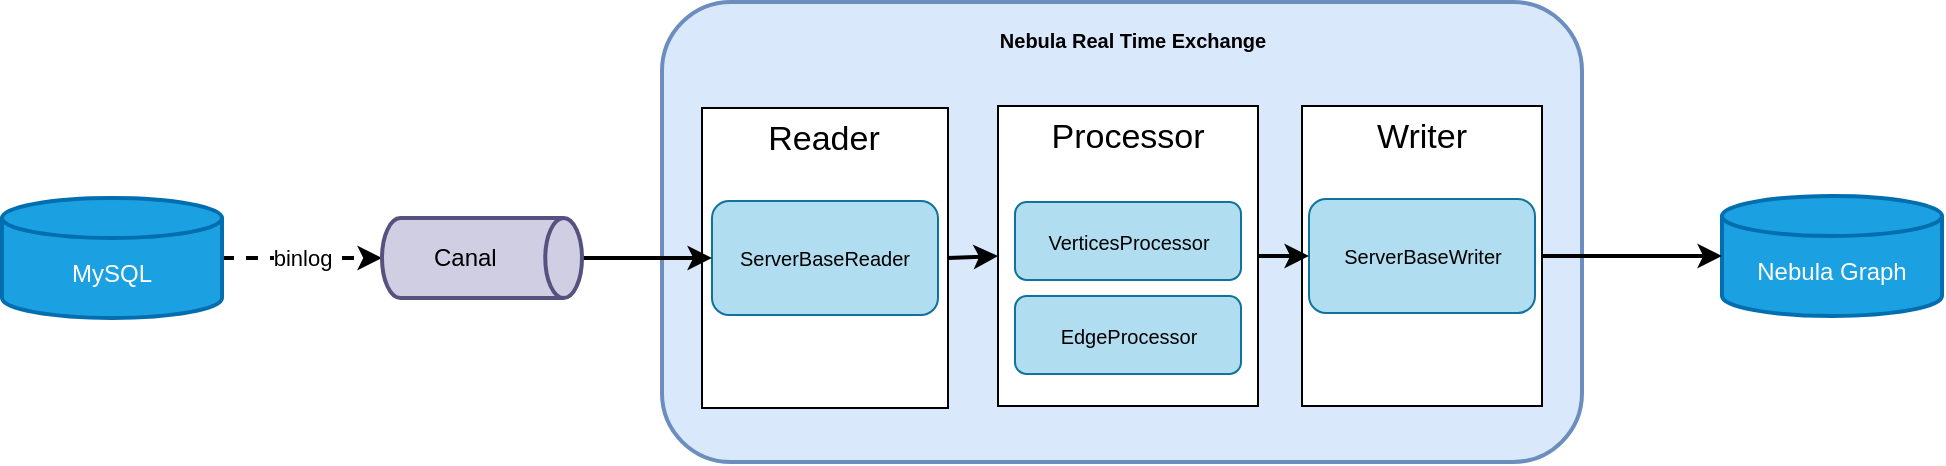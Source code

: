 <mxfile version="18.1.2" type="github">
  <diagram id="eqWuLY_z4YQiVNft02pO" name="Page-1">
    <mxGraphModel dx="2042" dy="645" grid="1" gridSize="10" guides="1" tooltips="1" connect="1" arrows="1" fold="1" page="1" pageScale="1" pageWidth="827" pageHeight="1169" math="0" shadow="0">
      <root>
        <mxCell id="0" />
        <mxCell id="1" parent="0" />
        <mxCell id="wQNlvQCzxhob11wY_32o-38" value="" style="group" vertex="1" connectable="0" parent="1">
          <mxGeometry x="-450" y="112" width="470" height="230" as="geometry" />
        </mxCell>
        <mxCell id="wQNlvQCzxhob11wY_32o-6" value="" style="rounded=1;whiteSpace=wrap;html=1;fillColor=#dae8fc;strokeWidth=2;strokeColor=#6c8ebf;" vertex="1" parent="wQNlvQCzxhob11wY_32o-38">
          <mxGeometry width="460" height="230" as="geometry" />
        </mxCell>
        <mxCell id="wQNlvQCzxhob11wY_32o-7" value="&lt;font style=&quot;font-size: 10px;&quot;&gt;Nebula Real Time Exchange&lt;/font&gt;" style="text;strokeColor=none;fillColor=none;html=1;fontSize=24;fontStyle=1;verticalAlign=middle;align=center;rounded=1;" vertex="1" parent="wQNlvQCzxhob11wY_32o-38">
          <mxGeometry x="125" width="220" height="30" as="geometry" />
        </mxCell>
        <mxCell id="wQNlvQCzxhob11wY_32o-16" value="" style="group" vertex="1" connectable="0" parent="wQNlvQCzxhob11wY_32o-38">
          <mxGeometry x="320" y="52" width="120" height="150" as="geometry" />
        </mxCell>
        <mxCell id="wQNlvQCzxhob11wY_32o-17" value="" style="group" vertex="1" connectable="0" parent="wQNlvQCzxhob11wY_32o-16">
          <mxGeometry width="120" height="150" as="geometry" />
        </mxCell>
        <mxCell id="wQNlvQCzxhob11wY_32o-18" value="" style="rounded=0;whiteSpace=wrap;html=1;fontSize=10;fillColor=#FFFFFF;" vertex="1" parent="wQNlvQCzxhob11wY_32o-17">
          <mxGeometry width="120" height="150" as="geometry" />
        </mxCell>
        <mxCell id="wQNlvQCzxhob11wY_32o-19" value="&lt;font style=&quot;font-size: 17px;&quot;&gt;Writer&lt;/font&gt;" style="rounded=0;whiteSpace=wrap;html=1;fontSize=10;fillColor=#FFFFFF;strokeWidth=0;strokeColor=none;" vertex="1" parent="wQNlvQCzxhob11wY_32o-17">
          <mxGeometry x="12" y="1" width="96" height="30" as="geometry" />
        </mxCell>
        <mxCell id="wQNlvQCzxhob11wY_32o-37" value="&lt;font style=&quot;font-size: 10px;&quot;&gt;ServerBaseWriter&lt;/font&gt;" style="rounded=1;whiteSpace=wrap;html=1;fontSize=10;strokeWidth=1;fillColor=#b1ddf0;strokeColor=#10739e;" vertex="1" parent="wQNlvQCzxhob11wY_32o-17">
          <mxGeometry x="3.5" y="46.5" width="113" height="57" as="geometry" />
        </mxCell>
        <mxCell id="wQNlvQCzxhob11wY_32o-24" value="" style="group" vertex="1" connectable="0" parent="wQNlvQCzxhob11wY_32o-38">
          <mxGeometry x="168" y="52" width="130" height="150" as="geometry" />
        </mxCell>
        <mxCell id="wQNlvQCzxhob11wY_32o-25" value="" style="group" vertex="1" connectable="0" parent="wQNlvQCzxhob11wY_32o-24">
          <mxGeometry width="130" height="150" as="geometry" />
        </mxCell>
        <mxCell id="wQNlvQCzxhob11wY_32o-26" value="" style="rounded=0;whiteSpace=wrap;html=1;fontSize=10;fillColor=#FFFFFF;" vertex="1" parent="wQNlvQCzxhob11wY_32o-25">
          <mxGeometry width="130" height="150" as="geometry" />
        </mxCell>
        <mxCell id="wQNlvQCzxhob11wY_32o-27" value="&lt;font style=&quot;font-size: 17px;&quot;&gt;Processor&lt;/font&gt;" style="rounded=0;whiteSpace=wrap;html=1;fontSize=10;fillColor=#FFFFFF;strokeWidth=0;strokeColor=none;" vertex="1" parent="wQNlvQCzxhob11wY_32o-25">
          <mxGeometry x="13" y="1" width="104" height="30" as="geometry" />
        </mxCell>
        <mxCell id="wQNlvQCzxhob11wY_32o-34" value="&lt;font style=&quot;font-size: 10px;&quot;&gt;VerticesProcessor&lt;/font&gt;" style="rounded=1;whiteSpace=wrap;html=1;fontSize=10;strokeWidth=1;fillColor=#b1ddf0;strokeColor=#10739e;" vertex="1" parent="wQNlvQCzxhob11wY_32o-25">
          <mxGeometry x="8.5" y="48" width="113" height="39" as="geometry" />
        </mxCell>
        <mxCell id="wQNlvQCzxhob11wY_32o-36" value="&lt;font style=&quot;font-size: 10px;&quot;&gt;EdgeProcessor&lt;/font&gt;" style="rounded=1;whiteSpace=wrap;html=1;fontSize=10;strokeWidth=1;fillColor=#b1ddf0;strokeColor=#10739e;" vertex="1" parent="wQNlvQCzxhob11wY_32o-25">
          <mxGeometry x="8.5" y="95" width="113" height="39" as="geometry" />
        </mxCell>
        <mxCell id="wQNlvQCzxhob11wY_32o-28" value="" style="group" vertex="1" connectable="0" parent="wQNlvQCzxhob11wY_32o-38">
          <mxGeometry x="20" y="53" width="123" height="150" as="geometry" />
        </mxCell>
        <mxCell id="wQNlvQCzxhob11wY_32o-29" value="" style="group" vertex="1" connectable="0" parent="wQNlvQCzxhob11wY_32o-28">
          <mxGeometry width="123" height="150" as="geometry" />
        </mxCell>
        <mxCell id="wQNlvQCzxhob11wY_32o-30" value="" style="rounded=0;whiteSpace=wrap;html=1;fontSize=10;fillColor=#FFFFFF;" vertex="1" parent="wQNlvQCzxhob11wY_32o-29">
          <mxGeometry width="123.0" height="150" as="geometry" />
        </mxCell>
        <mxCell id="wQNlvQCzxhob11wY_32o-31" value="&lt;font style=&quot;font-size: 17px;&quot;&gt;Reader&lt;/font&gt;" style="rounded=0;whiteSpace=wrap;html=1;fontSize=10;fillColor=#FFFFFF;strokeWidth=0;strokeColor=none;" vertex="1" parent="wQNlvQCzxhob11wY_32o-29">
          <mxGeometry x="12.3" y="1" width="98.4" height="30" as="geometry" />
        </mxCell>
        <mxCell id="wQNlvQCzxhob11wY_32o-32" value="&lt;font style=&quot;font-size: 10px;&quot;&gt;ServerBaseReader&lt;/font&gt;" style="rounded=1;whiteSpace=wrap;html=1;fontSize=10;strokeWidth=1;fillColor=#b1ddf0;strokeColor=#10739e;" vertex="1" parent="wQNlvQCzxhob11wY_32o-29">
          <mxGeometry x="5" y="46.5" width="113" height="57" as="geometry" />
        </mxCell>
        <mxCell id="wQNlvQCzxhob11wY_32o-42" value="" style="endArrow=classic;html=1;rounded=0;fontSize=17;strokeWidth=2;entryX=0;entryY=0.5;entryDx=0;entryDy=0;exitX=1;exitY=0.5;exitDx=0;exitDy=0;" edge="1" parent="wQNlvQCzxhob11wY_32o-38" source="wQNlvQCzxhob11wY_32o-30" target="wQNlvQCzxhob11wY_32o-26">
          <mxGeometry width="50" height="50" relative="1" as="geometry">
            <mxPoint x="150" y="127" as="sourcePoint" />
            <mxPoint x="70" y="65" as="targetPoint" />
          </mxGeometry>
        </mxCell>
        <mxCell id="wQNlvQCzxhob11wY_32o-43" value="" style="edgeStyle=none;rounded=0;orthogonalLoop=1;jettySize=auto;html=1;fontSize=17;strokeWidth=2;" edge="1" parent="wQNlvQCzxhob11wY_32o-38" source="wQNlvQCzxhob11wY_32o-26" target="wQNlvQCzxhob11wY_32o-37">
          <mxGeometry relative="1" as="geometry" />
        </mxCell>
        <mxCell id="wQNlvQCzxhob11wY_32o-3" value="binlog" style="edgeStyle=orthogonalEdgeStyle;rounded=0;orthogonalLoop=1;jettySize=auto;html=1;exitX=1;exitY=0.5;exitDx=0;exitDy=0;exitPerimeter=0;dashed=1;strokeWidth=2;" edge="1" parent="1" source="wQNlvQCzxhob11wY_32o-1" target="wQNlvQCzxhob11wY_32o-2">
          <mxGeometry relative="1" as="geometry" />
        </mxCell>
        <mxCell id="wQNlvQCzxhob11wY_32o-1" value="&lt;br&gt;MySQL" style="strokeWidth=2;html=1;shape=mxgraph.flowchart.database;whiteSpace=wrap;fillColor=#1ba1e2;fontColor=#ffffff;strokeColor=#006EAF;" vertex="1" parent="1">
          <mxGeometry x="-780" y="210" width="110" height="60" as="geometry" />
        </mxCell>
        <mxCell id="wQNlvQCzxhob11wY_32o-40" style="rounded=0;orthogonalLoop=1;jettySize=auto;html=1;exitX=1;exitY=0.5;exitDx=0;exitDy=0;exitPerimeter=0;fontSize=17;strokeWidth=2;" edge="1" parent="1" source="wQNlvQCzxhob11wY_32o-2" target="wQNlvQCzxhob11wY_32o-32">
          <mxGeometry relative="1" as="geometry" />
        </mxCell>
        <mxCell id="wQNlvQCzxhob11wY_32o-2" value="Canal&amp;nbsp; &amp;nbsp; &amp;nbsp;" style="strokeWidth=2;html=1;shape=mxgraph.flowchart.direct_data;whiteSpace=wrap;fillColor=#d0cee2;strokeColor=#56517e;" vertex="1" parent="1">
          <mxGeometry x="-590" y="220" width="100" height="40" as="geometry" />
        </mxCell>
        <mxCell id="wQNlvQCzxhob11wY_32o-44" value="&lt;br&gt;Nebula Graph" style="strokeWidth=2;html=1;shape=mxgraph.flowchart.database;whiteSpace=wrap;fillColor=#1ba1e2;fontColor=#ffffff;strokeColor=#006EAF;" vertex="1" parent="1">
          <mxGeometry x="80" y="209" width="110" height="60" as="geometry" />
        </mxCell>
        <mxCell id="wQNlvQCzxhob11wY_32o-45" value="" style="edgeStyle=none;rounded=0;orthogonalLoop=1;jettySize=auto;html=1;fontSize=17;strokeWidth=2;" edge="1" parent="1" source="wQNlvQCzxhob11wY_32o-18" target="wQNlvQCzxhob11wY_32o-44">
          <mxGeometry relative="1" as="geometry" />
        </mxCell>
      </root>
    </mxGraphModel>
  </diagram>
</mxfile>
